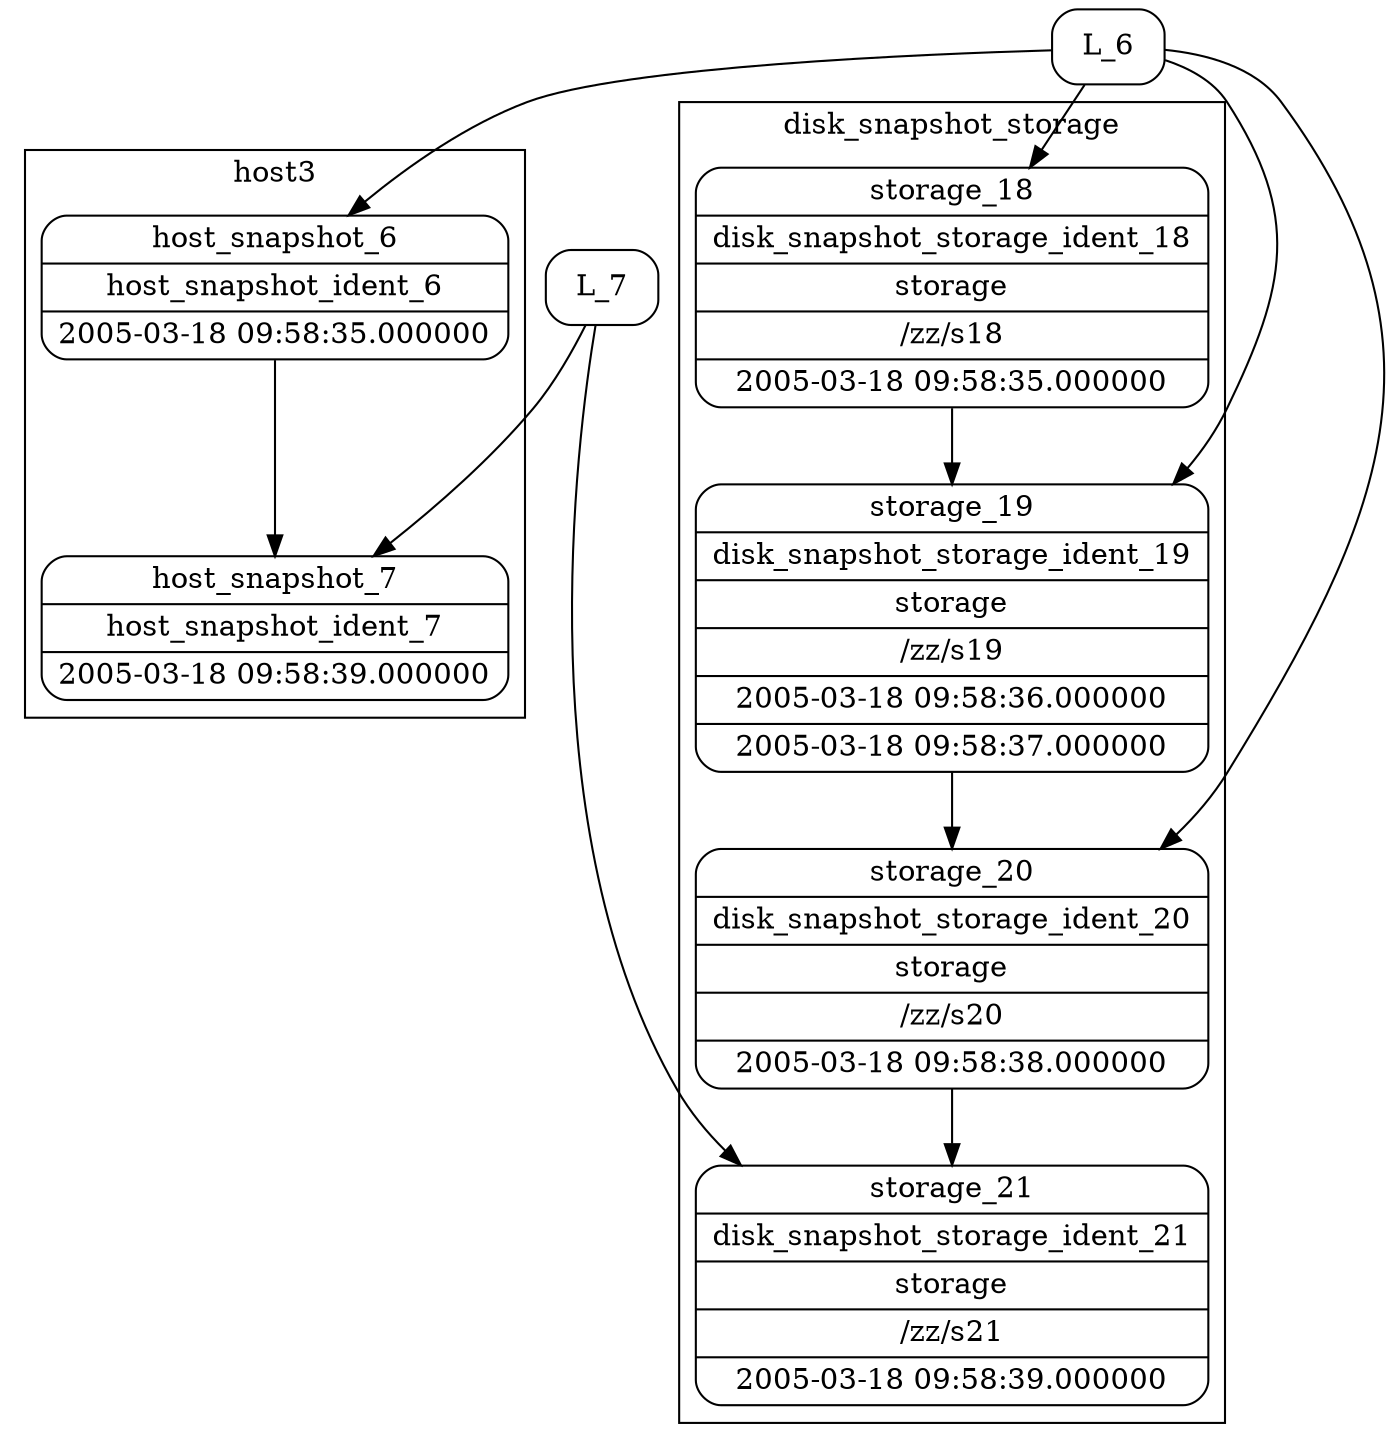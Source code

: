 digraph structs{
rankdir=TB
node[shape=record]
subgraph cluster_host3{
        label = "host3"
        node[shape=record]
        Host_snapshot_6 [label="{<f0> host_snapshot_6|<f1> host_snapshot_ident_6|<f2> 2005-03-18 09:58:35.000000}" shape=Mrecord];
Host_snapshot_7 [label="{<f0> host_snapshot_7|<f1> host_snapshot_ident_7|<f2> 2005-03-18 09:58:39.000000}" shape=Mrecord];
Host_snapshot_6->Host_snapshot_7;
}
subgraph cluster_storage{
            label = "disk_snapshot_storage"
            node[shape=record]
            Storage_18 [label="{<f0> storage_18|<f1> disk_snapshot_storage_ident_18|<f2> storage|<f3> /zz/s18|<f4> 2005-03-18 09:58:35.000000}" shape=Mrecord];
Storage_19 [label="{<f0> storage_19|<f1> disk_snapshot_storage_ident_19|<f2> storage|<f3> /zz/s19|<f4> 2005-03-18 09:58:36.000000|<f5> 2005-03-18 09:58:37.000000}" shape=Mrecord];
Storage_20 [label="{<f0> storage_20|<f1> disk_snapshot_storage_ident_20|<f2> storage|<f3> /zz/s20|<f4> 2005-03-18 09:58:38.000000}" shape=Mrecord];
Storage_21 [label="{<f0> storage_21|<f1> disk_snapshot_storage_ident_21|<f2> storage|<f3> /zz/s21|<f4> 2005-03-18 09:58:39.000000}" shape=Mrecord];
Storage_18 -> Storage_19;Storage_19 -> Storage_20;Storage_20 -> Storage_21;}
Locator_6 [label="<f0> L_6" shape=Mrecord];
Locator_7 [label="<f0> L_7" shape=Mrecord];
Locator_6 -> Host_snapshot_6;
Locator_7 -> Host_snapshot_7;
Locator_6 -> Storage_18;
Locator_6 -> Storage_19;
Locator_6 -> Storage_20;
Locator_7 -> Storage_21;
}
